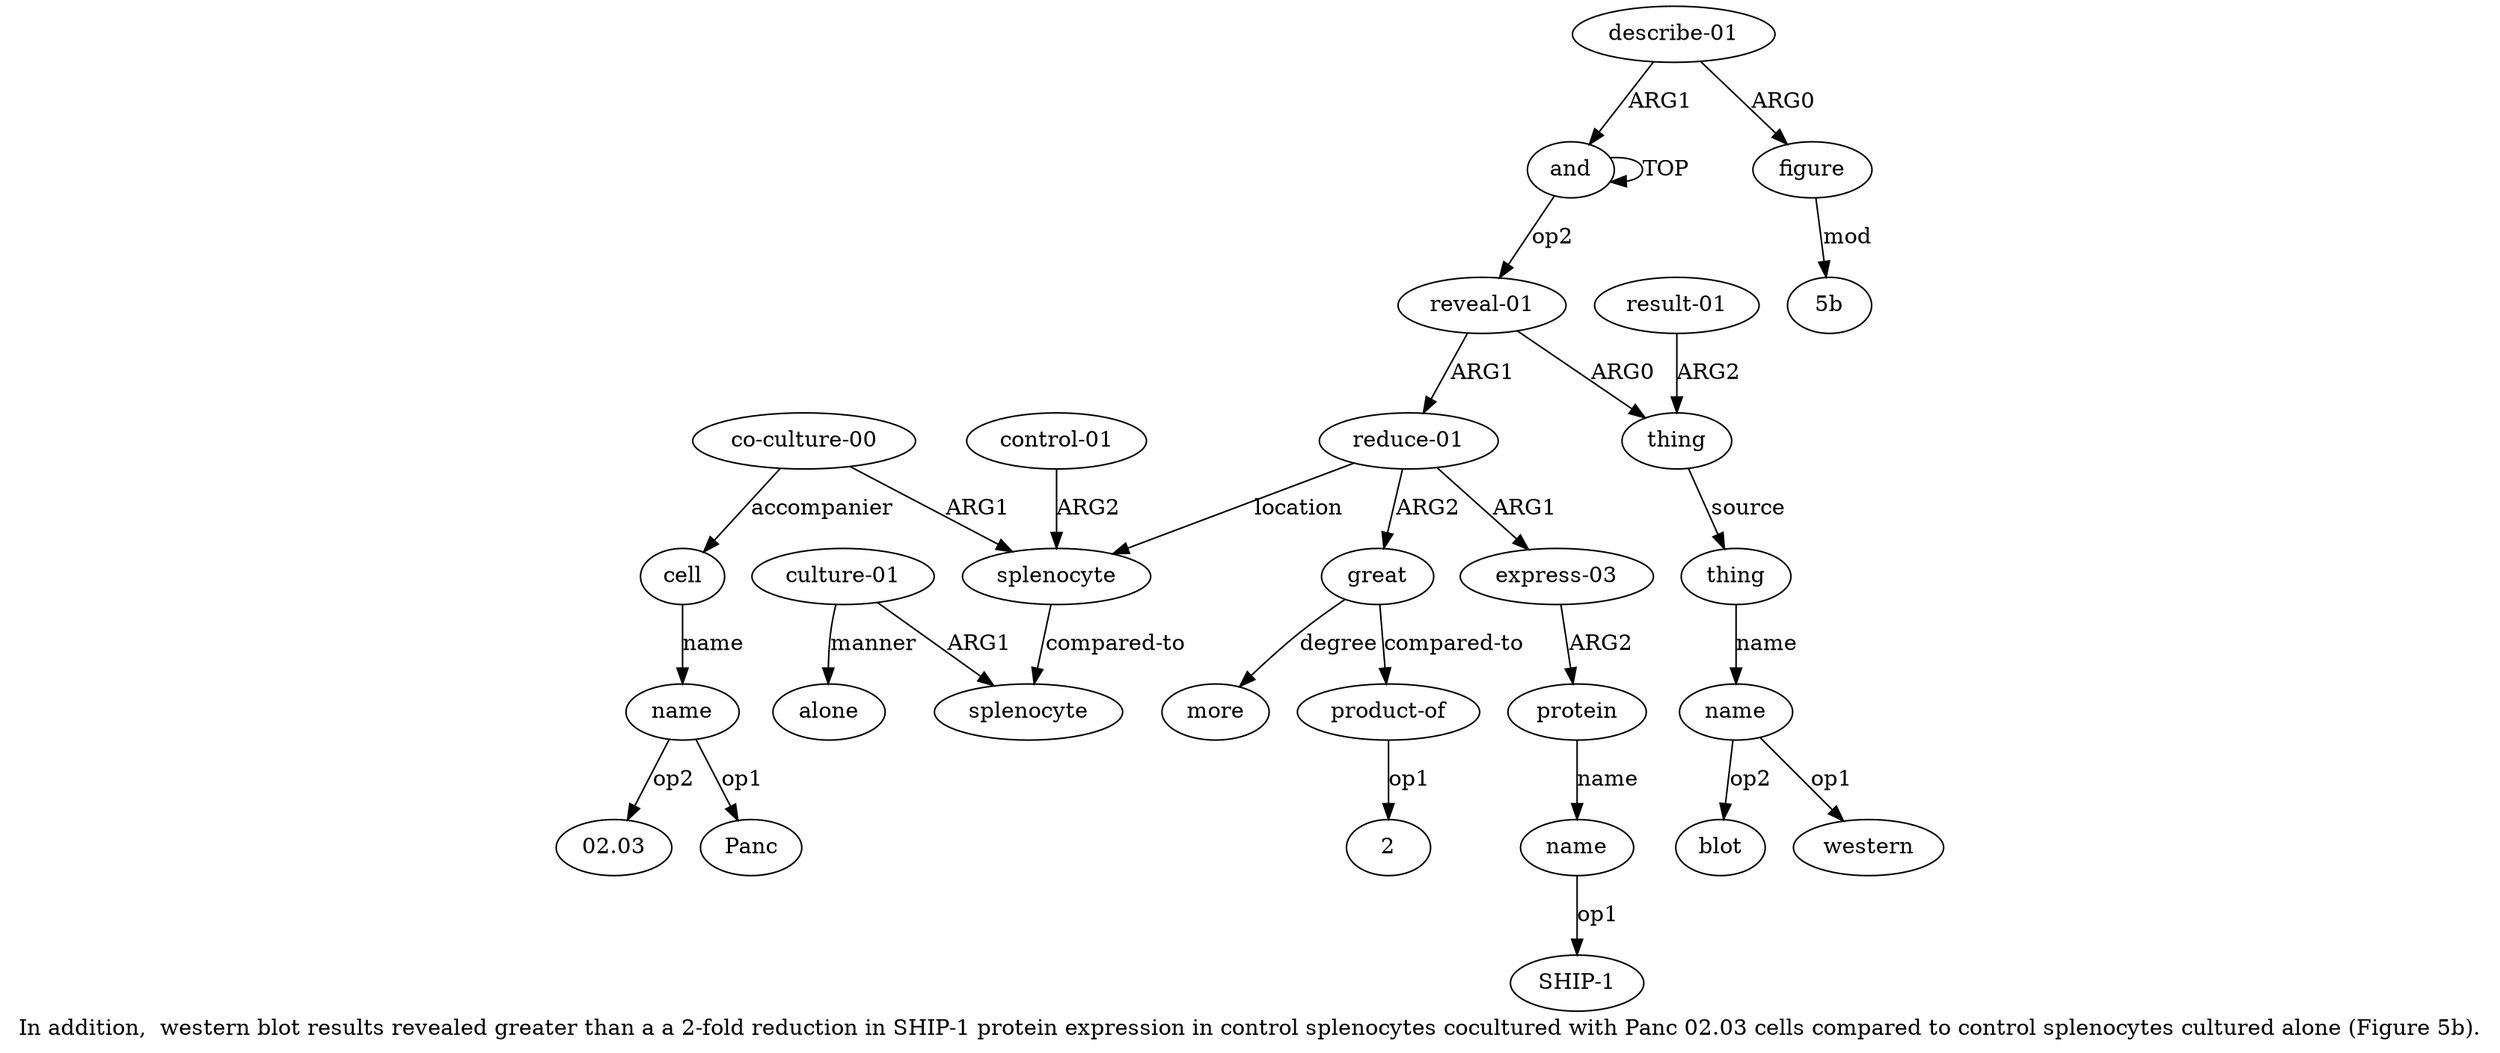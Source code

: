 digraph  {
	graph [label="In addition,  western blot results revealed greater than a a 2-fold reduction in SHIP-1 protein expression in control splenocytes \
cocultured with Panc 02.03 cells compared to control splenocytes cultured alone (Figure 5b)."];
	node [label="\N"];
	a20	 [color=black,
		gold_ind=20,
		gold_label=alone,
		label=alone,
		test_ind=20,
		test_label=alone];
	a21	 [color=black,
		gold_ind=21,
		gold_label="describe-01",
		label="describe-01",
		test_ind=21,
		test_label="describe-01"];
	a22	 [color=black,
		gold_ind=22,
		gold_label=figure,
		label=figure,
		test_ind=22,
		test_label=figure];
	a21 -> a22 [key=0,
	color=black,
	gold_label=ARG0,
	label=ARG0,
	test_label=ARG0];
a0 [color=black,
	gold_ind=0,
	gold_label=and,
	label=and,
	test_ind=0,
	test_label=and];
a21 -> a0 [key=0,
color=black,
gold_label=ARG1,
label=ARG1,
test_label=ARG1];
"a22 5b" [color=black,
gold_ind=-1,
gold_label="5b",
label="5b",
test_ind=-1,
test_label="5b"];
a22 -> "a22 5b" [key=0,
color=black,
gold_label=mod,
label=mod,
test_label=mod];
"a17 02.03" [color=black,
gold_ind=-1,
gold_label=02.03,
label=02.03,
test_ind=-1,
test_label=02.03];
a15 [color=black,
gold_ind=15,
gold_label="co-culture-00",
label="co-culture-00",
test_ind=15,
test_label="co-culture-00"];
a16 [color=black,
gold_ind=16,
gold_label=cell,
label=cell,
test_ind=16,
test_label=cell];
a15 -> a16 [key=0,
color=black,
gold_label=accompanier,
label=accompanier,
test_label=accompanier];
a13 [color=black,
gold_ind=13,
gold_label=splenocyte,
label=splenocyte,
test_ind=13,
test_label=splenocyte];
a15 -> a13 [key=0,
color=black,
gold_label=ARG1,
label=ARG1,
test_label=ARG1];
a14 [color=black,
gold_ind=14,
gold_label="control-01",
label="control-01",
test_ind=14,
test_label="control-01"];
a14 -> a13 [key=0,
color=black,
gold_label=ARG2,
label=ARG2,
test_label=ARG2];
a17 [color=black,
gold_ind=17,
gold_label=name,
label=name,
test_ind=17,
test_label=name];
a17 -> "a17 02.03" [key=0,
color=black,
gold_label=op2,
label=op2,
test_label=op2];
"a17 Panc" [color=black,
gold_ind=-1,
gold_label=Panc,
label=Panc,
test_ind=-1,
test_label=Panc];
a17 -> "a17 Panc" [key=0,
color=black,
gold_label=op1,
label=op1,
test_label=op1];
a16 -> a17 [key=0,
color=black,
gold_label=name,
label=name,
test_label=name];
a11 [color=black,
gold_ind=11,
gold_label=more,
label=more,
test_ind=11,
test_label=more];
a10 [color=black,
gold_ind=10,
gold_label=great,
label=great,
test_ind=10,
test_label=great];
a10 -> a11 [key=0,
color=black,
gold_label=degree,
label=degree,
test_label=degree];
a12 [color=black,
gold_ind=12,
gold_label="product-of",
label="product-of",
test_ind=12,
test_label="product-of"];
a10 -> a12 [key=0,
color=black,
gold_label="compared-to",
label="compared-to",
test_label="compared-to"];
a18 [color=black,
gold_ind=18,
gold_label=splenocyte,
label=splenocyte,
test_ind=18,
test_label=splenocyte];
a13 -> a18 [key=0,
color=black,
gold_label="compared-to",
label="compared-to",
test_label="compared-to"];
"a12 2" [color=black,
gold_ind=-1,
gold_label=2,
label=2,
test_ind=-1,
test_label=2];
a12 -> "a12 2" [key=0,
color=black,
gold_label=op1,
label=op1,
test_label=op1];
a19 [color=black,
gold_ind=19,
gold_label="culture-01",
label="culture-01",
test_ind=19,
test_label="culture-01"];
a19 -> a20 [key=0,
color=black,
gold_label=manner,
label=manner,
test_label=manner];
a19 -> a18 [key=0,
color=black,
gold_label=ARG1,
label=ARG1,
test_label=ARG1];
a1 [color=black,
gold_ind=1,
gold_label="reveal-01",
label="reveal-01",
test_ind=1,
test_label="reveal-01"];
a2 [color=black,
gold_ind=2,
gold_label=thing,
label=thing,
test_ind=2,
test_label=thing];
a1 -> a2 [key=0,
color=black,
gold_label=ARG0,
label=ARG0,
test_label=ARG0];
a6 [color=black,
gold_ind=6,
gold_label="reduce-01",
label="reduce-01",
test_ind=6,
test_label="reduce-01"];
a1 -> a6 [key=0,
color=black,
gold_label=ARG1,
label=ARG1,
test_label=ARG1];
a0 -> a1 [key=0,
color=black,
gold_label=op2,
label=op2,
test_label=op2];
a0 -> a0 [key=0,
color=black,
gold_label=TOP,
label=TOP,
test_label=TOP];
a3 [color=black,
gold_ind=3,
gold_label="result-01",
label="result-01",
test_ind=3,
test_label="result-01"];
a3 -> a2 [key=0,
color=black,
gold_label=ARG2,
label=ARG2,
test_label=ARG2];
a4 [color=black,
gold_ind=4,
gold_label=thing,
label=thing,
test_ind=4,
test_label=thing];
a2 -> a4 [key=0,
color=black,
gold_label=source,
label=source,
test_label=source];
a5 [color=black,
gold_ind=5,
gold_label=name,
label=name,
test_ind=5,
test_label=name];
"a5 blot" [color=black,
gold_ind=-1,
gold_label=blot,
label=blot,
test_ind=-1,
test_label=blot];
a5 -> "a5 blot" [key=0,
color=black,
gold_label=op2,
label=op2,
test_label=op2];
"a5 western" [color=black,
gold_ind=-1,
gold_label=western,
label=western,
test_ind=-1,
test_label=western];
a5 -> "a5 western" [key=0,
color=black,
gold_label=op1,
label=op1,
test_label=op1];
a4 -> a5 [key=0,
color=black,
gold_label=name,
label=name,
test_label=name];
a7 [color=black,
gold_ind=7,
gold_label="express-03",
label="express-03",
test_ind=7,
test_label="express-03"];
a8 [color=black,
gold_ind=8,
gold_label=protein,
label=protein,
test_ind=8,
test_label=protein];
a7 -> a8 [key=0,
color=black,
gold_label=ARG2,
label=ARG2,
test_label=ARG2];
a6 -> a10 [key=0,
color=black,
gold_label=ARG2,
label=ARG2,
test_label=ARG2];
a6 -> a13 [key=0,
color=black,
gold_label=location,
label=location,
test_label=location];
a6 -> a7 [key=0,
color=black,
gold_label=ARG1,
label=ARG1,
test_label=ARG1];
a9 [color=black,
gold_ind=9,
gold_label=name,
label=name,
test_ind=9,
test_label=name];
"a9 SHIP-1" [color=black,
gold_ind=-1,
gold_label="SHIP-1",
label="SHIP-1",
test_ind=-1,
test_label="SHIP-1"];
a9 -> "a9 SHIP-1" [key=0,
color=black,
gold_label=op1,
label=op1,
test_label=op1];
a8 -> a9 [key=0,
color=black,
gold_label=name,
label=name,
test_label=name];
}
